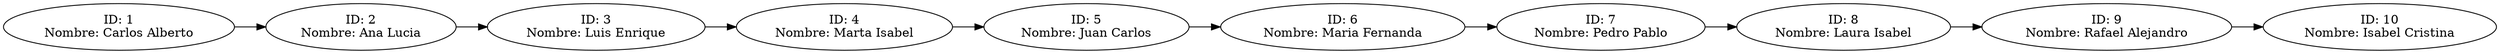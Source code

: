 digraph G {  rankdir=LR
    "1" [label="ID: 1\nNombre: Carlos Alberto"];
    "2" [label="ID: 2\nNombre: Ana Lucia"];
    "3" [label="ID: 3\nNombre: Luis Enrique"];
    "4" [label="ID: 4\nNombre: Marta Isabel"];
    "5" [label="ID: 5\nNombre: Juan Carlos"];
    "6" [label="ID: 6\nNombre: Maria Fernanda"];
    "7" [label="ID: 7\nNombre: Pedro Pablo"];
    "8" [label="ID: 8\nNombre: Laura Isabel"];
    "9" [label="ID: 9\nNombre: Rafael Alejandro"];
    "10" [label="ID: 10\nNombre: Isabel Cristina"];
    "1" -> "2";
    "2" -> "3";
    "3" -> "4";
    "4" -> "5";
    "5" -> "6";
    "6" -> "7";
    "7" -> "8";
    "8" -> "9";
    "9" -> "10";
}
